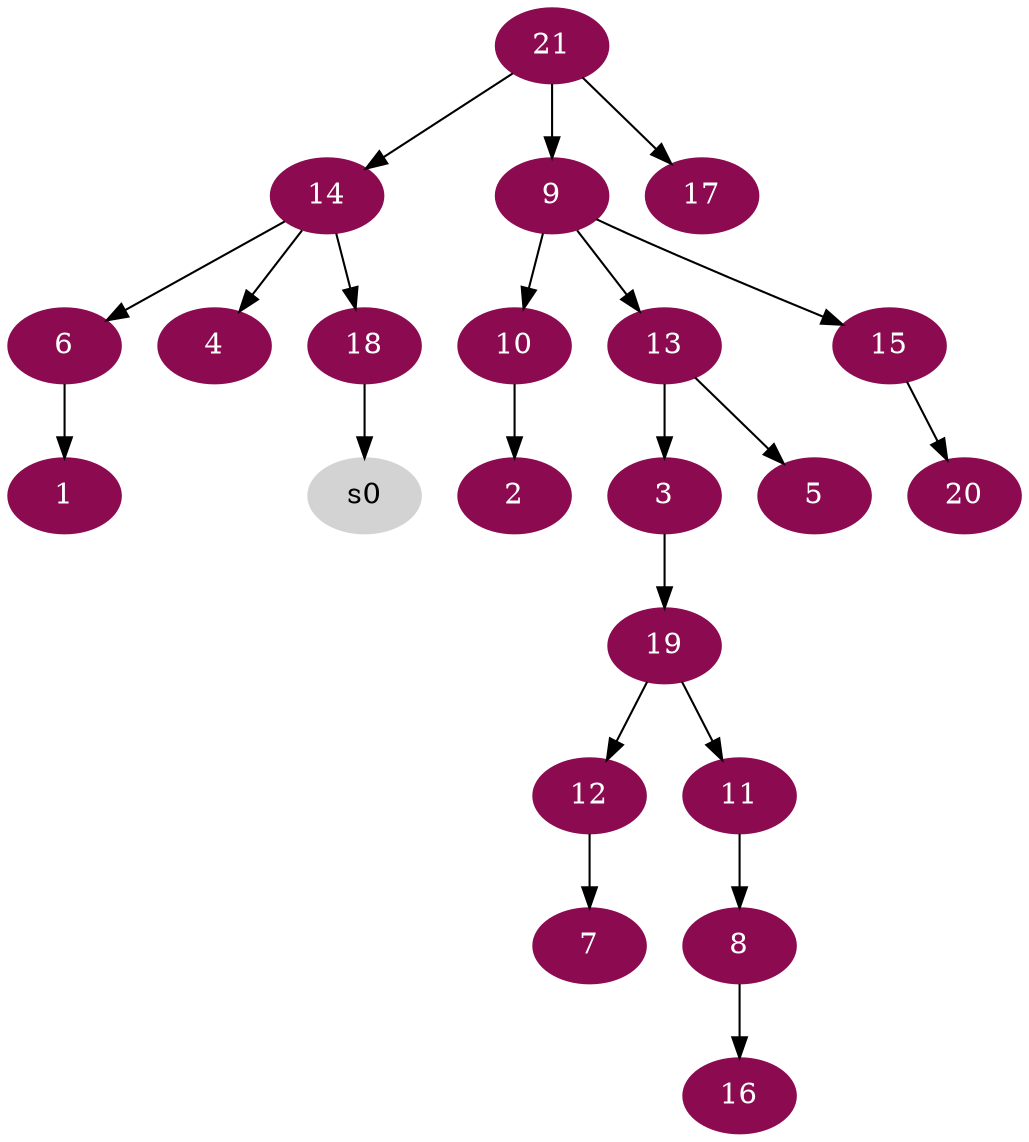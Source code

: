 digraph G {
node [color=deeppink4, style=filled, fontcolor=white];
6 -> 1;
10 -> 2;
13 -> 3;
14 -> 4;
13 -> 5;
14 -> 6;
12 -> 7;
11 -> 8;
21 -> 9;
9 -> 10;
19 -> 11;
19 -> 12;
9 -> 13;
21 -> 14;
9 -> 15;
8 -> 16;
21 -> 17;
14 -> 18;
3 -> 19;
15 -> 20;
node [color=lightgrey, style=filled, fontcolor=black];
18 -> s0;
}
